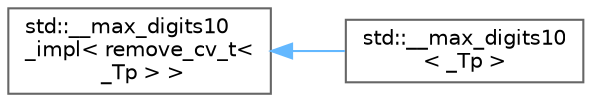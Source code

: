 digraph "Graphical Class Hierarchy"
{
 // LATEX_PDF_SIZE
  bgcolor="transparent";
  edge [fontname=Helvetica,fontsize=10,labelfontname=Helvetica,labelfontsize=10];
  node [fontname=Helvetica,fontsize=10,shape=box,height=0.2,width=0.4];
  rankdir="LR";
  Node0 [id="Node000000",label="std::__max_digits10\l_impl\< remove_cv_t\<\l _Tp \> \>",height=0.2,width=0.4,color="grey40", fillcolor="white", style="filled",URL="$structstd_1_1____max__digits10__impl.html",tooltip=" "];
  Node0 -> Node1 [id="edge353_Node000000_Node000001",dir="back",color="steelblue1",style="solid",tooltip=" "];
  Node1 [id="Node000001",label="std::__max_digits10\l\< _Tp \>",height=0.2,width=0.4,color="grey40", fillcolor="white", style="filled",URL="$structstd_1_1____max__digits10.html",tooltip=" "];
}
